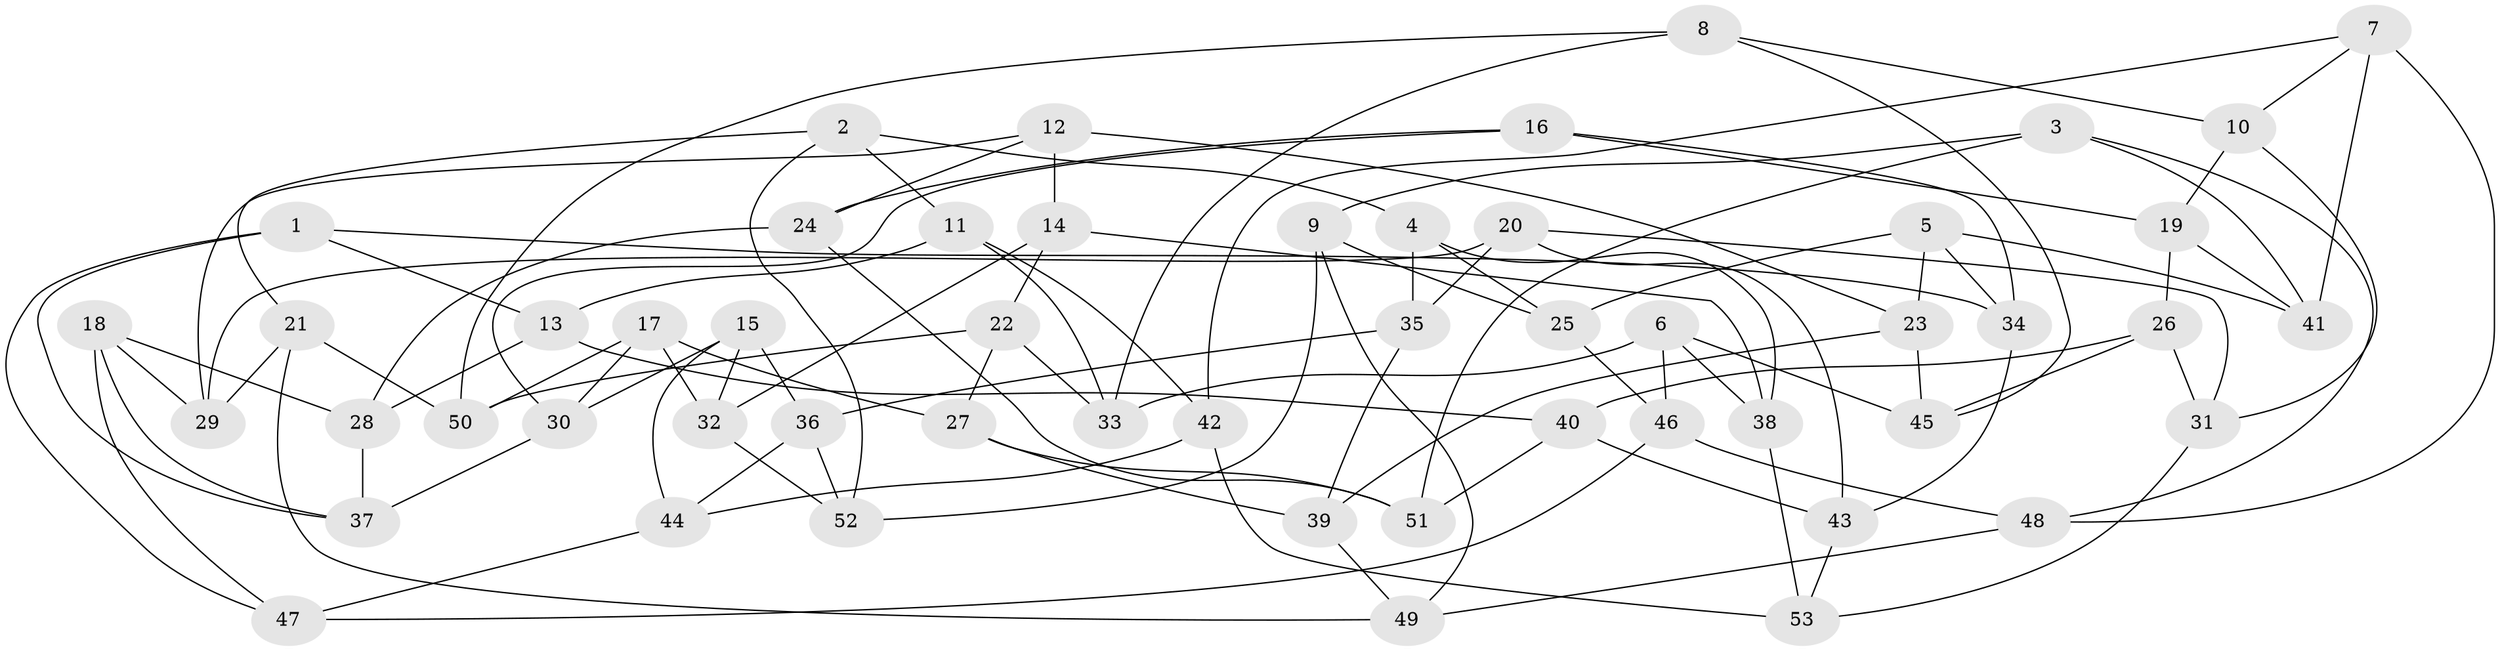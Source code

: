 // Generated by graph-tools (version 1.1) at 2025/38/03/09/25 02:38:19]
// undirected, 53 vertices, 106 edges
graph export_dot {
graph [start="1"]
  node [color=gray90,style=filled];
  1;
  2;
  3;
  4;
  5;
  6;
  7;
  8;
  9;
  10;
  11;
  12;
  13;
  14;
  15;
  16;
  17;
  18;
  19;
  20;
  21;
  22;
  23;
  24;
  25;
  26;
  27;
  28;
  29;
  30;
  31;
  32;
  33;
  34;
  35;
  36;
  37;
  38;
  39;
  40;
  41;
  42;
  43;
  44;
  45;
  46;
  47;
  48;
  49;
  50;
  51;
  52;
  53;
  1 -- 37;
  1 -- 47;
  1 -- 34;
  1 -- 13;
  2 -- 11;
  2 -- 21;
  2 -- 4;
  2 -- 52;
  3 -- 9;
  3 -- 51;
  3 -- 41;
  3 -- 48;
  4 -- 35;
  4 -- 25;
  4 -- 38;
  5 -- 23;
  5 -- 41;
  5 -- 25;
  5 -- 34;
  6 -- 46;
  6 -- 38;
  6 -- 45;
  6 -- 33;
  7 -- 42;
  7 -- 41;
  7 -- 10;
  7 -- 48;
  8 -- 50;
  8 -- 10;
  8 -- 45;
  8 -- 33;
  9 -- 25;
  9 -- 52;
  9 -- 49;
  10 -- 31;
  10 -- 19;
  11 -- 42;
  11 -- 33;
  11 -- 13;
  12 -- 24;
  12 -- 23;
  12 -- 29;
  12 -- 14;
  13 -- 40;
  13 -- 28;
  14 -- 32;
  14 -- 38;
  14 -- 22;
  15 -- 30;
  15 -- 44;
  15 -- 36;
  15 -- 32;
  16 -- 30;
  16 -- 34;
  16 -- 19;
  16 -- 24;
  17 -- 27;
  17 -- 30;
  17 -- 50;
  17 -- 32;
  18 -- 28;
  18 -- 47;
  18 -- 29;
  18 -- 37;
  19 -- 41;
  19 -- 26;
  20 -- 43;
  20 -- 29;
  20 -- 31;
  20 -- 35;
  21 -- 29;
  21 -- 49;
  21 -- 50;
  22 -- 50;
  22 -- 33;
  22 -- 27;
  23 -- 39;
  23 -- 45;
  24 -- 51;
  24 -- 28;
  25 -- 46;
  26 -- 40;
  26 -- 31;
  26 -- 45;
  27 -- 39;
  27 -- 51;
  28 -- 37;
  30 -- 37;
  31 -- 53;
  32 -- 52;
  34 -- 43;
  35 -- 36;
  35 -- 39;
  36 -- 52;
  36 -- 44;
  38 -- 53;
  39 -- 49;
  40 -- 51;
  40 -- 43;
  42 -- 53;
  42 -- 44;
  43 -- 53;
  44 -- 47;
  46 -- 47;
  46 -- 48;
  48 -- 49;
}
